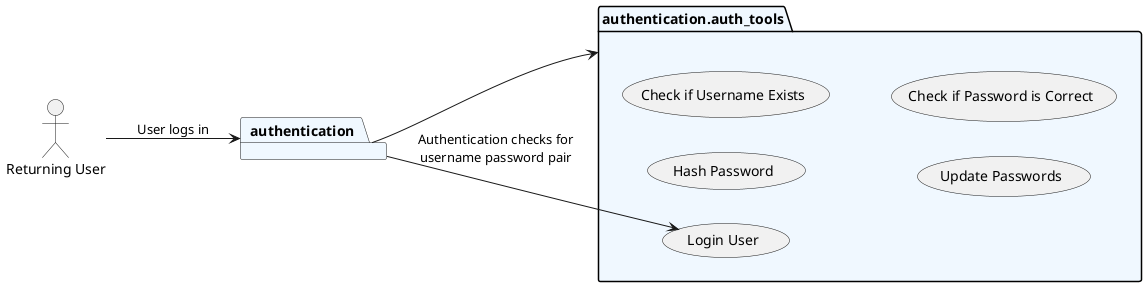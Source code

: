 @startuml packages
left to right direction
set namespaceSeparator none
Actor "Returning User" as u
package "authentication" as authentication #aliceblue {
}
package "authentication.auth_tools" as authentication.auth_tools #aliceblue {
    usecase "Hash Password"
    usecase "Check if Username Exists"
    usecase "Update Passwords"
    usecase "Check if Password is Correct"
    usecase "Login User" as LGN
}
u --> authentication : User logs in
authentication --> authentication.auth_tools
authentication --> (LGN) : Authentication checks for\nusername password pair
@enduml
